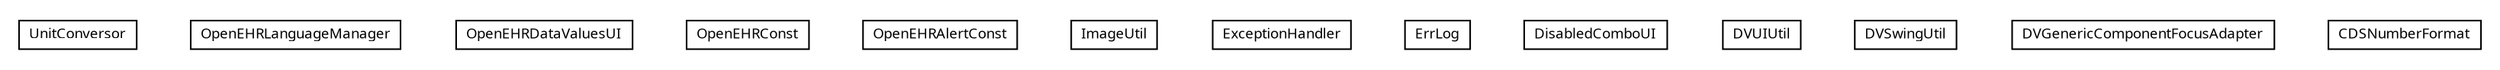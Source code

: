 #!/usr/local/bin/dot
#
# Class diagram 
# Generated by UMLGraph version R5_6 (http://www.umlgraph.org/)
#

digraph G {
	edge [fontname="Trebuchet MS",fontsize=10,labelfontname="Trebuchet MS",labelfontsize=10];
	node [fontname="Trebuchet MS",fontsize=10,shape=plaintext];
	nodesep=0.25;
	ranksep=0.5;
	// se.cambio.cds.openehr.util.UnitConversor
	c48559 [label=<<table title="se.cambio.cds.openehr.util.UnitConversor" border="0" cellborder="1" cellspacing="0" cellpadding="2" port="p" href="./UnitConversor.html">
		<tr><td><table border="0" cellspacing="0" cellpadding="1">
<tr><td align="center" balign="center"><font face="Trebuchet MS"> UnitConversor </font></td></tr>
		</table></td></tr>
		</table>>, URL="./UnitConversor.html", fontname="Trebuchet MS", fontcolor="black", fontsize=9.0];
	// se.cambio.cds.openehr.util.OpenEHRLanguageManager
	c48560 [label=<<table title="se.cambio.cds.openehr.util.OpenEHRLanguageManager" border="0" cellborder="1" cellspacing="0" cellpadding="2" port="p" href="./OpenEHRLanguageManager.html">
		<tr><td><table border="0" cellspacing="0" cellpadding="1">
<tr><td align="center" balign="center"><font face="Trebuchet MS"> OpenEHRLanguageManager </font></td></tr>
		</table></td></tr>
		</table>>, URL="./OpenEHRLanguageManager.html", fontname="Trebuchet MS", fontcolor="black", fontsize=9.0];
	// se.cambio.cds.openehr.util.OpenEHRDataValuesUI
	c48561 [label=<<table title="se.cambio.cds.openehr.util.OpenEHRDataValuesUI" border="0" cellborder="1" cellspacing="0" cellpadding="2" port="p" href="./OpenEHRDataValuesUI.html">
		<tr><td><table border="0" cellspacing="0" cellpadding="1">
<tr><td align="center" balign="center"><font face="Trebuchet MS"> OpenEHRDataValuesUI </font></td></tr>
		</table></td></tr>
		</table>>, URL="./OpenEHRDataValuesUI.html", fontname="Trebuchet MS", fontcolor="black", fontsize=9.0];
	// se.cambio.cds.openehr.util.OpenEHRConst
	c48562 [label=<<table title="se.cambio.cds.openehr.util.OpenEHRConst" border="0" cellborder="1" cellspacing="0" cellpadding="2" port="p" href="./OpenEHRConst.html">
		<tr><td><table border="0" cellspacing="0" cellpadding="1">
<tr><td align="center" balign="center"><font face="Trebuchet MS"> OpenEHRConst </font></td></tr>
		</table></td></tr>
		</table>>, URL="./OpenEHRConst.html", fontname="Trebuchet MS", fontcolor="black", fontsize=9.0];
	// se.cambio.cds.openehr.util.OpenEHRAlertConst
	c48563 [label=<<table title="se.cambio.cds.openehr.util.OpenEHRAlertConst" border="0" cellborder="1" cellspacing="0" cellpadding="2" port="p" href="./OpenEHRAlertConst.html">
		<tr><td><table border="0" cellspacing="0" cellpadding="1">
<tr><td align="center" balign="center"><font face="Trebuchet MS"> OpenEHRAlertConst </font></td></tr>
		</table></td></tr>
		</table>>, URL="./OpenEHRAlertConst.html", fontname="Trebuchet MS", fontcolor="black", fontsize=9.0];
	// se.cambio.cds.openehr.util.ImageUtil
	c48564 [label=<<table title="se.cambio.cds.openehr.util.ImageUtil" border="0" cellborder="1" cellspacing="0" cellpadding="2" port="p" href="./ImageUtil.html">
		<tr><td><table border="0" cellspacing="0" cellpadding="1">
<tr><td align="center" balign="center"><font face="Trebuchet MS"> ImageUtil </font></td></tr>
		</table></td></tr>
		</table>>, URL="./ImageUtil.html", fontname="Trebuchet MS", fontcolor="black", fontsize=9.0];
	// se.cambio.cds.openehr.util.ExceptionHandler
	c48565 [label=<<table title="se.cambio.cds.openehr.util.ExceptionHandler" border="0" cellborder="1" cellspacing="0" cellpadding="2" port="p" href="./ExceptionHandler.html">
		<tr><td><table border="0" cellspacing="0" cellpadding="1">
<tr><td align="center" balign="center"><font face="Trebuchet MS"> ExceptionHandler </font></td></tr>
		</table></td></tr>
		</table>>, URL="./ExceptionHandler.html", fontname="Trebuchet MS", fontcolor="black", fontsize=9.0];
	// se.cambio.cds.openehr.util.ErrLog
	c48566 [label=<<table title="se.cambio.cds.openehr.util.ErrLog" border="0" cellborder="1" cellspacing="0" cellpadding="2" port="p" href="./ErrLog.html">
		<tr><td><table border="0" cellspacing="0" cellpadding="1">
<tr><td align="center" balign="center"><font face="Trebuchet MS"> ErrLog </font></td></tr>
		</table></td></tr>
		</table>>, URL="./ErrLog.html", fontname="Trebuchet MS", fontcolor="black", fontsize=9.0];
	// se.cambio.cds.openehr.util.DisabledComboUI
	c48567 [label=<<table title="se.cambio.cds.openehr.util.DisabledComboUI" border="0" cellborder="1" cellspacing="0" cellpadding="2" port="p" href="./DisabledComboUI.html">
		<tr><td><table border="0" cellspacing="0" cellpadding="1">
<tr><td align="center" balign="center"><font face="Trebuchet MS"> DisabledComboUI </font></td></tr>
		</table></td></tr>
		</table>>, URL="./DisabledComboUI.html", fontname="Trebuchet MS", fontcolor="black", fontsize=9.0];
	// se.cambio.cds.openehr.util.DVUIUtil
	c48568 [label=<<table title="se.cambio.cds.openehr.util.DVUIUtil" border="0" cellborder="1" cellspacing="0" cellpadding="2" port="p" href="./DVUIUtil.html">
		<tr><td><table border="0" cellspacing="0" cellpadding="1">
<tr><td align="center" balign="center"><font face="Trebuchet MS"> DVUIUtil </font></td></tr>
		</table></td></tr>
		</table>>, URL="./DVUIUtil.html", fontname="Trebuchet MS", fontcolor="black", fontsize=9.0];
	// se.cambio.cds.openehr.util.DVSwingUtil
	c48569 [label=<<table title="se.cambio.cds.openehr.util.DVSwingUtil" border="0" cellborder="1" cellspacing="0" cellpadding="2" port="p" href="./DVSwingUtil.html">
		<tr><td><table border="0" cellspacing="0" cellpadding="1">
<tr><td align="center" balign="center"><font face="Trebuchet MS"> DVSwingUtil </font></td></tr>
		</table></td></tr>
		</table>>, URL="./DVSwingUtil.html", fontname="Trebuchet MS", fontcolor="black", fontsize=9.0];
	// se.cambio.cds.openehr.util.DVSwingUtil.DVGenericComponentFocusAdapter
	c48570 [label=<<table title="se.cambio.cds.openehr.util.DVSwingUtil.DVGenericComponentFocusAdapter" border="0" cellborder="1" cellspacing="0" cellpadding="2" port="p" href="./DVSwingUtil.DVGenericComponentFocusAdapter.html">
		<tr><td><table border="0" cellspacing="0" cellpadding="1">
<tr><td align="center" balign="center"><font face="Trebuchet MS"> DVGenericComponentFocusAdapter </font></td></tr>
		</table></td></tr>
		</table>>, URL="./DVSwingUtil.DVGenericComponentFocusAdapter.html", fontname="Trebuchet MS", fontcolor="black", fontsize=9.0];
	// se.cambio.cds.openehr.util.CDSNumberFormat
	c48571 [label=<<table title="se.cambio.cds.openehr.util.CDSNumberFormat" border="0" cellborder="1" cellspacing="0" cellpadding="2" port="p" href="./CDSNumberFormat.html">
		<tr><td><table border="0" cellspacing="0" cellpadding="1">
<tr><td align="center" balign="center"><font face="Trebuchet MS"> CDSNumberFormat </font></td></tr>
		</table></td></tr>
		</table>>, URL="./CDSNumberFormat.html", fontname="Trebuchet MS", fontcolor="black", fontsize=9.0];
}

